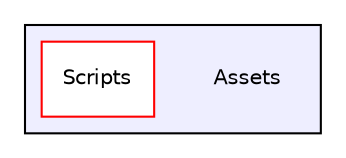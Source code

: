 digraph "Assets" {
  compound=true
  node [ fontsize="10", fontname="Helvetica"];
  edge [ labelfontsize="10", labelfontname="Helvetica"];
  subgraph clusterdir_84bbf7b3c7f28a5a18725745e1505219 {
    graph [ bgcolor="#eeeeff", pencolor="black", label="" URL="dir_84bbf7b3c7f28a5a18725745e1505219.html"];
    dir_84bbf7b3c7f28a5a18725745e1505219 [shape=plaintext label="Assets"];
    dir_f13b41af88cf68434578284aaf699e39 [shape=box label="Scripts" color="red" fillcolor="white" style="filled" URL="dir_f13b41af88cf68434578284aaf699e39.html"];
  }
}
